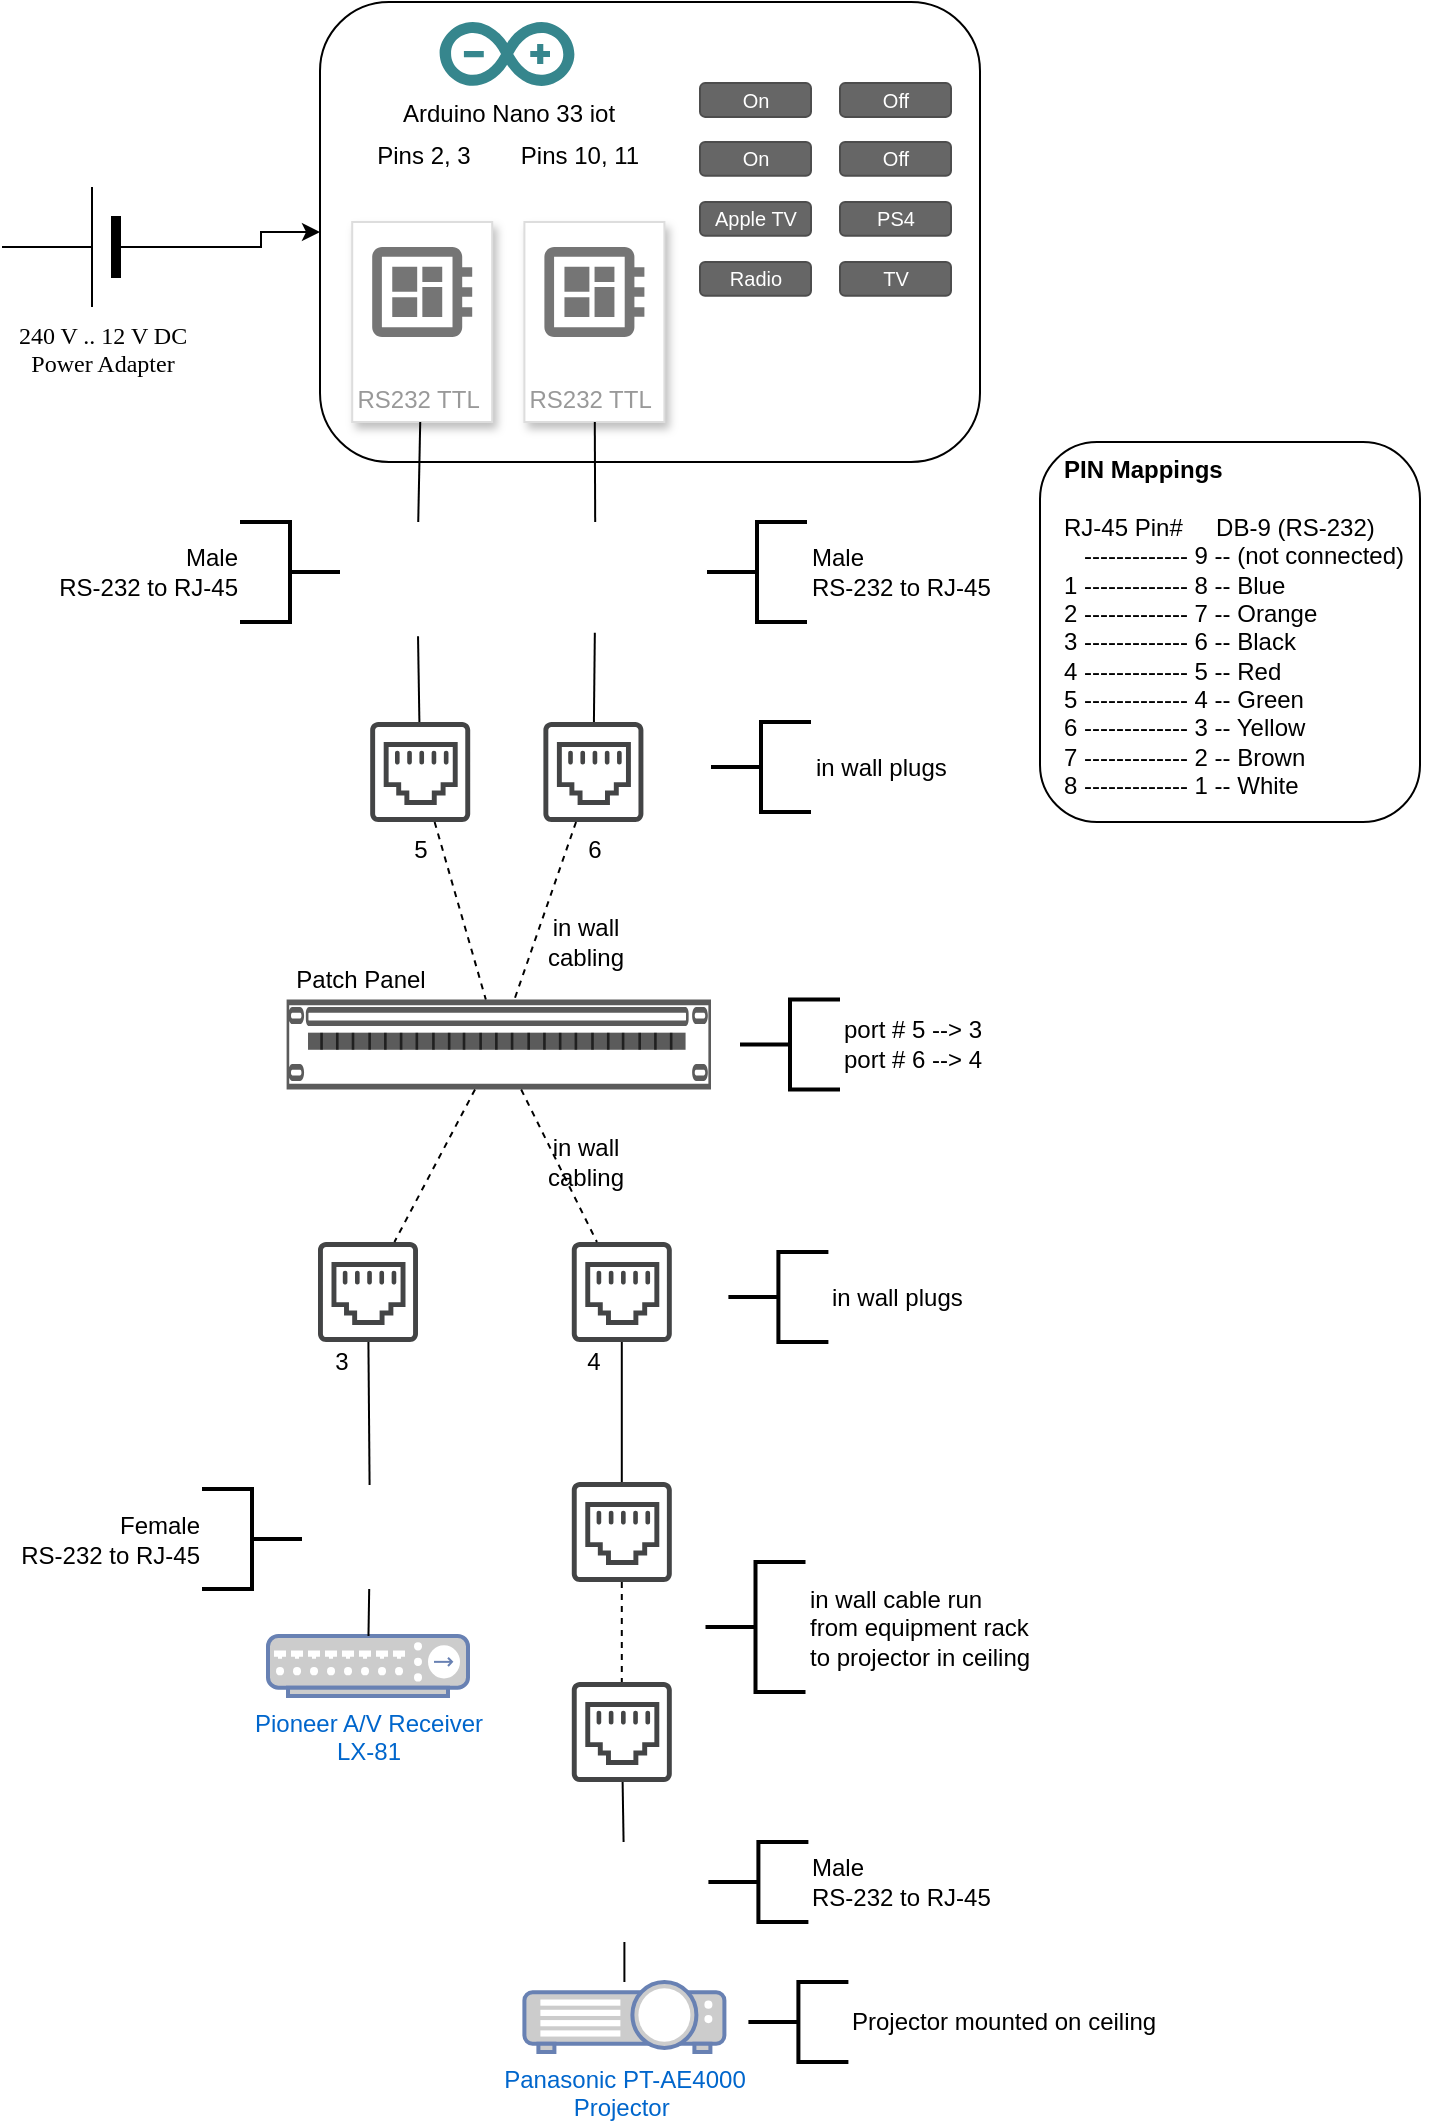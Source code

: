 <mxfile version="14.2.7" type="github">
  <diagram name="Page-1" id="7e0a89b8-554c-2b80-1dc8-d5c74ca68de4">
    <mxGraphModel dx="1301" dy="787" grid="1" gridSize="10" guides="1" tooltips="1" connect="1" arrows="1" fold="1" page="1" pageScale="1" pageWidth="827" pageHeight="1169" background="#ffffff" math="0" shadow="0">
      <root>
        <mxCell id="0" />
        <mxCell id="1" parent="0" />
        <mxCell id="ENBSYhny3J92JrBctLqS-79" value="" style="rounded=1;whiteSpace=wrap;html=1;align=left;" vertex="1" parent="1">
          <mxGeometry x="550" y="230" width="190" height="190" as="geometry" />
        </mxCell>
        <mxCell id="ENBSYhny3J92JrBctLqS-32" style="edgeStyle=orthogonalEdgeStyle;rounded=0;orthogonalLoop=1;jettySize=auto;html=1;exitX=0;exitY=0.5;exitDx=0;exitDy=0;exitPerimeter=0;" edge="1" parent="1" source="1cb643a89b7d889d-7" target="ENBSYhny3J92JrBctLqS-31">
          <mxGeometry relative="1" as="geometry" />
        </mxCell>
        <mxCell id="1cb643a89b7d889d-7" value="240 V .. 12 V DC&lt;br&gt;Power Adapter" style="verticalLabelPosition=bottom;shadow=0;dashed=0;align=center;fillColor=#000000;html=1;verticalAlign=top;strokeWidth=1;shape=mxgraph.electrical.miscellaneous.monocell_battery;rounded=1;comic=0;labelBackgroundColor=none;fontFamily=Verdana;fontSize=12;flipH=1;" parent="1" vertex="1">
          <mxGeometry x="31.0" y="102.5" width="100" height="60" as="geometry" />
        </mxCell>
        <mxCell id="ENBSYhny3J92JrBctLqS-2" value="" style="shape=image;html=1;verticalAlign=top;verticalLabelPosition=bottom;labelBackgroundColor=#ffffff;imageAspect=0;aspect=fixed;image=https://cdn4.iconfinder.com/data/icons/johaupt_free_icons_01/com_plug01.png" vertex="1" parent="1">
          <mxGeometry x="210" y="270" width="57.1" height="57.1" as="geometry" />
        </mxCell>
        <mxCell id="ENBSYhny3J92JrBctLqS-3" value="" style="shape=image;html=1;verticalAlign=top;verticalLabelPosition=bottom;labelBackgroundColor=#ffffff;imageAspect=0;aspect=fixed;image=https://cdn4.iconfinder.com/data/icons/johaupt_free_icons_01/com_plug01.png" vertex="1" parent="1">
          <mxGeometry x="300" y="270" width="55.4" height="55.4" as="geometry" />
        </mxCell>
        <mxCell id="ENBSYhny3J92JrBctLqS-4" value="" style="shape=image;html=1;verticalAlign=top;verticalLabelPosition=bottom;labelBackgroundColor=#ffffff;imageAspect=0;aspect=fixed;image=https://cdn4.iconfinder.com/data/icons/johaupt_free_icons_01/com_plug01.png" vertex="1" parent="1">
          <mxGeometry x="317.2" y="930" width="50" height="50" as="geometry" />
        </mxCell>
        <mxCell id="ENBSYhny3J92JrBctLqS-5" value="" style="shape=image;html=1;verticalAlign=top;verticalLabelPosition=bottom;labelBackgroundColor=#ffffff;imageAspect=0;aspect=fixed;image=https://cdn4.iconfinder.com/data/icons/johaupt_free_icons_01/com_plug01.png" vertex="1" parent="1">
          <mxGeometry x="189.0" y="751.5" width="52" height="52" as="geometry" />
        </mxCell>
        <mxCell id="ENBSYhny3J92JrBctLqS-11" value="5" style="pointerEvents=1;shadow=0;dashed=0;html=1;strokeColor=none;fillColor=#434445;aspect=fixed;labelPosition=center;verticalLabelPosition=bottom;verticalAlign=top;align=center;outlineConnect=0;shape=mxgraph.vvd.ethernet_port;" vertex="1" parent="1">
          <mxGeometry x="215.1" y="370" width="50" height="50" as="geometry" />
        </mxCell>
        <mxCell id="ENBSYhny3J92JrBctLqS-12" value="" style="pointerEvents=1;shadow=0;dashed=0;html=1;strokeColor=none;fillColor=#434445;aspect=fixed;labelPosition=center;verticalLabelPosition=bottom;verticalAlign=top;align=center;outlineConnect=0;shape=mxgraph.vvd.ethernet_port;" vertex="1" parent="1">
          <mxGeometry x="189.0" y="630" width="50" height="50" as="geometry" />
        </mxCell>
        <mxCell id="ENBSYhny3J92JrBctLqS-13" value="6" style="pointerEvents=1;shadow=0;dashed=0;html=1;strokeColor=none;fillColor=#434445;aspect=fixed;labelPosition=center;verticalLabelPosition=bottom;verticalAlign=top;align=center;outlineConnect=0;shape=mxgraph.vvd.ethernet_port;" vertex="1" parent="1">
          <mxGeometry x="301.7" y="370" width="50" height="50" as="geometry" />
        </mxCell>
        <mxCell id="ENBSYhny3J92JrBctLqS-14" value="" style="pointerEvents=1;shadow=0;dashed=0;html=1;strokeColor=none;fillColor=#434445;aspect=fixed;labelPosition=center;verticalLabelPosition=bottom;verticalAlign=top;align=center;outlineConnect=0;shape=mxgraph.vvd.ethernet_port;" vertex="1" parent="1">
          <mxGeometry x="315.9" y="630" width="50" height="50" as="geometry" />
        </mxCell>
        <mxCell id="ENBSYhny3J92JrBctLqS-15" value="" style="endArrow=none;html=1;" edge="1" parent="1" source="ENBSYhny3J92JrBctLqS-2" target="ENBSYhny3J92JrBctLqS-11">
          <mxGeometry width="50" height="50" relative="1" as="geometry">
            <mxPoint x="440" y="570" as="sourcePoint" />
            <mxPoint x="490" y="520" as="targetPoint" />
          </mxGeometry>
        </mxCell>
        <mxCell id="ENBSYhny3J92JrBctLqS-16" value="Male&lt;br&gt;RS-232 to RJ-45" style="strokeWidth=2;html=1;shape=mxgraph.flowchart.annotation_2;align=left;labelPosition=right;pointerEvents=1;" vertex="1" parent="1">
          <mxGeometry x="383.5" y="270" width="50" height="50" as="geometry" />
        </mxCell>
        <mxCell id="ENBSYhny3J92JrBctLqS-17" value="" style="endArrow=none;html=1;" edge="1" parent="1" source="ENBSYhny3J92JrBctLqS-3" target="ENBSYhny3J92JrBctLqS-13">
          <mxGeometry width="50" height="50" relative="1" as="geometry">
            <mxPoint x="321.181" y="332" as="sourcePoint" />
            <mxPoint x="320.649" y="390" as="targetPoint" />
          </mxGeometry>
        </mxCell>
        <mxCell id="ENBSYhny3J92JrBctLqS-18" value="in wall plugs" style="strokeWidth=2;html=1;shape=mxgraph.flowchart.annotation_2;align=left;labelPosition=right;pointerEvents=1;" vertex="1" parent="1">
          <mxGeometry x="385.5" y="370" width="50" height="45" as="geometry" />
        </mxCell>
        <mxCell id="ENBSYhny3J92JrBctLqS-19" value="" style="strokeColor=#666666;html=1;labelPosition=right;align=left;spacingLeft=15;shadow=0;dashed=0;outlineConnect=0;shape=mxgraph.rack.general.cat5e_rack_mount_patch_panel_24_ports;" vertex="1" parent="1">
          <mxGeometry x="173.3" y="508.75" width="212.2" height="45" as="geometry" />
        </mxCell>
        <mxCell id="ENBSYhny3J92JrBctLqS-20" value="port # 5 --&amp;gt; 3&lt;br&gt;port # 6 --&amp;gt; 4" style="strokeWidth=2;html=1;shape=mxgraph.flowchart.annotation_2;align=left;labelPosition=right;pointerEvents=1;" vertex="1" parent="1">
          <mxGeometry x="400" y="508.75" width="50" height="45" as="geometry" />
        </mxCell>
        <mxCell id="ENBSYhny3J92JrBctLqS-21" value="" style="endArrow=none;dashed=1;html=1;" edge="1" parent="1" source="ENBSYhny3J92JrBctLqS-11" target="ENBSYhny3J92JrBctLqS-19">
          <mxGeometry width="50" height="50" relative="1" as="geometry">
            <mxPoint x="550" y="580" as="sourcePoint" />
            <mxPoint x="600" y="530" as="targetPoint" />
          </mxGeometry>
        </mxCell>
        <mxCell id="ENBSYhny3J92JrBctLqS-22" value="" style="endArrow=none;dashed=1;html=1;" edge="1" parent="1" source="ENBSYhny3J92JrBctLqS-13" target="ENBSYhny3J92JrBctLqS-19">
          <mxGeometry width="50" height="50" relative="1" as="geometry">
            <mxPoint x="292.053" y="443.02" as="sourcePoint" />
            <mxPoint x="289.999" y="520.005" as="targetPoint" />
          </mxGeometry>
        </mxCell>
        <mxCell id="ENBSYhny3J92JrBctLqS-23" value="" style="endArrow=none;dashed=1;html=1;" edge="1" parent="1" source="ENBSYhny3J92JrBctLqS-19" target="ENBSYhny3J92JrBctLqS-14">
          <mxGeometry width="50" height="50" relative="1" as="geometry">
            <mxPoint x="323.703" y="603.02" as="sourcePoint" />
            <mxPoint x="321.649" y="680.005" as="targetPoint" />
          </mxGeometry>
        </mxCell>
        <mxCell id="ENBSYhny3J92JrBctLqS-24" value="" style="endArrow=none;dashed=1;html=1;" edge="1" parent="1" source="ENBSYhny3J92JrBctLqS-19" target="ENBSYhny3J92JrBctLqS-12">
          <mxGeometry width="50" height="50" relative="1" as="geometry">
            <mxPoint x="203.823" y="600" as="sourcePoint" />
            <mxPoint x="201.769" y="676.985" as="targetPoint" />
          </mxGeometry>
        </mxCell>
        <mxCell id="ENBSYhny3J92JrBctLqS-25" value="in wall cabling" style="text;html=1;strokeColor=none;fillColor=none;align=center;verticalAlign=middle;whiteSpace=wrap;rounded=0;" vertex="1" parent="1">
          <mxGeometry x="303" y="580" width="40" height="20" as="geometry" />
        </mxCell>
        <mxCell id="ENBSYhny3J92JrBctLqS-26" value="in wall cabling" style="text;html=1;strokeColor=none;fillColor=none;align=center;verticalAlign=middle;whiteSpace=wrap;rounded=0;" vertex="1" parent="1">
          <mxGeometry x="303.0" y="470" width="40" height="20" as="geometry" />
        </mxCell>
        <mxCell id="ENBSYhny3J92JrBctLqS-27" value="in wall plugs" style="strokeWidth=2;html=1;shape=mxgraph.flowchart.annotation_2;align=left;labelPosition=right;pointerEvents=1;" vertex="1" parent="1">
          <mxGeometry x="394.2" y="635" width="50" height="45" as="geometry" />
        </mxCell>
        <mxCell id="ENBSYhny3J92JrBctLqS-28" value="Male&lt;br&gt;RS-232 to RJ-45" style="strokeWidth=2;html=1;shape=mxgraph.flowchart.annotation_2;align=left;labelPosition=right;pointerEvents=1;" vertex="1" parent="1">
          <mxGeometry x="384.2" y="930" width="50" height="40" as="geometry" />
        </mxCell>
        <mxCell id="ENBSYhny3J92JrBctLqS-31" value="" style="rounded=1;whiteSpace=wrap;html=1;" vertex="1" parent="1">
          <mxGeometry x="190" y="10" width="330" height="230" as="geometry" />
        </mxCell>
        <mxCell id="ENBSYhny3J92JrBctLqS-1" value="Arduino Nano 33 iot" style="dashed=0;outlineConnect=0;html=1;align=center;labelPosition=center;verticalLabelPosition=bottom;verticalAlign=top;shape=mxgraph.weblogos.arduino;fillColor=#36868D;strokeColor=none" vertex="1" parent="1">
          <mxGeometry x="249.8" y="20" width="67.4" height="32" as="geometry" />
        </mxCell>
        <mxCell id="ENBSYhny3J92JrBctLqS-33" value="RS232 TTL " style="strokeColor=#dddddd;shadow=1;strokeWidth=1;rounded=1;absoluteArcSize=1;arcSize=0;labelPosition=center;verticalLabelPosition=middle;align=center;verticalAlign=bottom;spacingLeft=0;fontColor=#999999;fontSize=12;whiteSpace=wrap;spacingBottom=2;" vertex="1" parent="1">
          <mxGeometry x="206.1" y="120" width="70" height="100" as="geometry" />
        </mxCell>
        <mxCell id="ENBSYhny3J92JrBctLqS-34" value="" style="dashed=0;connectable=0;html=1;fillColor=#757575;strokeColor=none;shape=mxgraph.gcp2.circuit_board;part=1;" vertex="1" parent="ENBSYhny3J92JrBctLqS-33">
          <mxGeometry x="0.5" width="50" height="45" relative="1" as="geometry">
            <mxPoint x="-25" y="12.5" as="offset" />
          </mxGeometry>
        </mxCell>
        <mxCell id="ENBSYhny3J92JrBctLqS-36" value="RS232 TTL " style="strokeColor=#dddddd;shadow=1;strokeWidth=1;rounded=1;absoluteArcSize=1;arcSize=0;labelPosition=center;verticalLabelPosition=middle;align=center;verticalAlign=bottom;spacingLeft=0;fontColor=#999999;fontSize=12;whiteSpace=wrap;spacingBottom=2;" vertex="1" parent="1">
          <mxGeometry x="292.2" y="120" width="70" height="100" as="geometry" />
        </mxCell>
        <mxCell id="ENBSYhny3J92JrBctLqS-37" value="" style="dashed=0;connectable=0;html=1;fillColor=#757575;strokeColor=none;shape=mxgraph.gcp2.circuit_board;part=1;" vertex="1" parent="ENBSYhny3J92JrBctLqS-36">
          <mxGeometry x="0.5" width="50" height="45" relative="1" as="geometry">
            <mxPoint x="-25" y="12.5" as="offset" />
          </mxGeometry>
        </mxCell>
        <mxCell id="ENBSYhny3J92JrBctLqS-38" value="On" style="rounded=1;html=1;shadow=0;dashed=0;whiteSpace=wrap;fontSize=10;fillColor=#666666;align=center;strokeColor=#4D4D4D;fontColor=#ffffff;" vertex="1" parent="1">
          <mxGeometry x="380" y="50.56" width="55.5" height="16.88" as="geometry" />
        </mxCell>
        <mxCell id="ENBSYhny3J92JrBctLqS-39" value="Off" style="rounded=1;html=1;shadow=0;dashed=0;whiteSpace=wrap;fontSize=10;fillColor=#666666;align=center;strokeColor=#4D4D4D;fontColor=#ffffff;" vertex="1" parent="1">
          <mxGeometry x="450" y="50.56" width="55.5" height="16.88" as="geometry" />
        </mxCell>
        <mxCell id="ENBSYhny3J92JrBctLqS-40" value="Off" style="rounded=1;html=1;shadow=0;dashed=0;whiteSpace=wrap;fontSize=10;fillColor=#666666;align=center;strokeColor=#4D4D4D;fontColor=#ffffff;" vertex="1" parent="1">
          <mxGeometry x="450" y="80" width="55.5" height="16.88" as="geometry" />
        </mxCell>
        <mxCell id="ENBSYhny3J92JrBctLqS-41" value="On" style="rounded=1;html=1;shadow=0;dashed=0;whiteSpace=wrap;fontSize=10;fillColor=#666666;align=center;strokeColor=#4D4D4D;fontColor=#ffffff;" vertex="1" parent="1">
          <mxGeometry x="380" y="80" width="55.5" height="16.88" as="geometry" />
        </mxCell>
        <mxCell id="ENBSYhny3J92JrBctLqS-42" value="PS4" style="rounded=1;html=1;shadow=0;dashed=0;whiteSpace=wrap;fontSize=10;fillColor=#666666;align=center;strokeColor=#4D4D4D;fontColor=#ffffff;" vertex="1" parent="1">
          <mxGeometry x="450" y="110" width="55.5" height="16.88" as="geometry" />
        </mxCell>
        <mxCell id="ENBSYhny3J92JrBctLqS-43" value="Radio" style="rounded=1;html=1;shadow=0;dashed=0;whiteSpace=wrap;fontSize=10;fillColor=#666666;align=center;strokeColor=#4D4D4D;fontColor=#ffffff;" vertex="1" parent="1">
          <mxGeometry x="380" y="140" width="55.5" height="16.88" as="geometry" />
        </mxCell>
        <mxCell id="ENBSYhny3J92JrBctLqS-44" value="TV" style="rounded=1;html=1;shadow=0;dashed=0;whiteSpace=wrap;fontSize=10;fillColor=#666666;align=center;strokeColor=#4D4D4D;fontColor=#ffffff;" vertex="1" parent="1">
          <mxGeometry x="450" y="140" width="55.5" height="16.88" as="geometry" />
        </mxCell>
        <mxCell id="ENBSYhny3J92JrBctLqS-45" value="Apple TV" style="rounded=1;html=1;shadow=0;dashed=0;whiteSpace=wrap;fontSize=10;fillColor=#666666;align=center;strokeColor=#4D4D4D;fontColor=#ffffff;" vertex="1" parent="1">
          <mxGeometry x="380" y="110" width="55.5" height="16.88" as="geometry" />
        </mxCell>
        <mxCell id="ENBSYhny3J92JrBctLqS-46" value="" style="endArrow=none;html=1;" edge="1" parent="1" source="ENBSYhny3J92JrBctLqS-2" target="ENBSYhny3J92JrBctLqS-33">
          <mxGeometry width="50" height="50" relative="1" as="geometry">
            <mxPoint x="248" y="300" as="sourcePoint" />
            <mxPoint x="298" y="250" as="targetPoint" />
          </mxGeometry>
        </mxCell>
        <mxCell id="ENBSYhny3J92JrBctLqS-47" value="" style="endArrow=none;html=1;" edge="1" parent="1" source="ENBSYhny3J92JrBctLqS-3" target="ENBSYhny3J92JrBctLqS-36">
          <mxGeometry width="50" height="50" relative="1" as="geometry">
            <mxPoint x="331.541" y="290" as="sourcePoint" />
            <mxPoint x="347.997" y="230" as="targetPoint" />
          </mxGeometry>
        </mxCell>
        <mxCell id="ENBSYhny3J92JrBctLqS-51" value="" style="pointerEvents=1;shadow=0;dashed=0;html=1;strokeColor=none;fillColor=#434445;aspect=fixed;labelPosition=center;verticalLabelPosition=bottom;verticalAlign=top;align=center;outlineConnect=0;shape=mxgraph.vvd.ethernet_port;" vertex="1" parent="1">
          <mxGeometry x="315.9" y="750" width="50" height="50" as="geometry" />
        </mxCell>
        <mxCell id="ENBSYhny3J92JrBctLqS-52" value="" style="pointerEvents=1;shadow=0;dashed=0;html=1;strokeColor=none;fillColor=#434445;aspect=fixed;labelPosition=center;verticalLabelPosition=bottom;verticalAlign=top;align=center;outlineConnect=0;shape=mxgraph.vvd.ethernet_port;" vertex="1" parent="1">
          <mxGeometry x="315.9" y="850" width="50" height="50" as="geometry" />
        </mxCell>
        <mxCell id="ENBSYhny3J92JrBctLqS-54" value="" style="endArrow=none;html=1;" edge="1" parent="1" source="ENBSYhny3J92JrBctLqS-51" target="ENBSYhny3J92JrBctLqS-14">
          <mxGeometry width="50" height="50" relative="1" as="geometry">
            <mxPoint x="564.2" y="750" as="sourcePoint" />
            <mxPoint x="614.2" y="700" as="targetPoint" />
          </mxGeometry>
        </mxCell>
        <mxCell id="ENBSYhny3J92JrBctLqS-55" value="" style="endArrow=none;dashed=1;html=1;" edge="1" parent="1" source="ENBSYhny3J92JrBctLqS-51" target="ENBSYhny3J92JrBctLqS-52">
          <mxGeometry width="50" height="50" relative="1" as="geometry">
            <mxPoint x="506.828" y="830" as="sourcePoint" />
            <mxPoint x="477.068" y="906.25" as="targetPoint" />
          </mxGeometry>
        </mxCell>
        <mxCell id="ENBSYhny3J92JrBctLqS-56" value="in wall cable run&lt;br&gt;from equipment rack &lt;br&gt;to projector in ceiling" style="strokeWidth=2;html=1;shape=mxgraph.flowchart.annotation_2;align=left;labelPosition=right;pointerEvents=1;" vertex="1" parent="1">
          <mxGeometry x="382.75" y="790" width="50" height="65" as="geometry" />
        </mxCell>
        <mxCell id="ENBSYhny3J92JrBctLqS-57" value="" style="endArrow=none;html=1;" edge="1" parent="1" source="ENBSYhny3J92JrBctLqS-4" target="ENBSYhny3J92JrBctLqS-52">
          <mxGeometry width="50" height="50" relative="1" as="geometry">
            <mxPoint x="384.2" y="1030" as="sourcePoint" />
            <mxPoint x="384.2" y="960" as="targetPoint" />
          </mxGeometry>
        </mxCell>
        <mxCell id="ENBSYhny3J92JrBctLqS-61" value="" style="endArrow=none;html=1;" edge="1" parent="1" source="ENBSYhny3J92JrBctLqS-5" target="ENBSYhny3J92JrBctLqS-12">
          <mxGeometry width="50" height="50" relative="1" as="geometry">
            <mxPoint x="542.9" y="910" as="sourcePoint" />
            <mxPoint x="592.9" y="860" as="targetPoint" />
          </mxGeometry>
        </mxCell>
        <mxCell id="ENBSYhny3J92JrBctLqS-62" value="Panasonic PT-AE4000&lt;br&gt;Projector&amp;nbsp;" style="fontColor=#0066CC;verticalAlign=top;verticalLabelPosition=bottom;labelPosition=center;align=center;html=1;outlineConnect=0;fillColor=#CCCCCC;strokeColor=#6881B3;gradientColor=none;gradientDirection=north;strokeWidth=2;shape=mxgraph.networks.video_projector;" vertex="1" parent="1">
          <mxGeometry x="292.2" y="1000" width="100" height="35" as="geometry" />
        </mxCell>
        <mxCell id="ENBSYhny3J92JrBctLqS-63" value="" style="endArrow=none;html=1;" edge="1" parent="1" source="ENBSYhny3J92JrBctLqS-62" target="ENBSYhny3J92JrBctLqS-4">
          <mxGeometry width="50" height="50" relative="1" as="geometry">
            <mxPoint x="574.2" y="920" as="sourcePoint" />
            <mxPoint x="624.2" y="870" as="targetPoint" />
          </mxGeometry>
        </mxCell>
        <mxCell id="ENBSYhny3J92JrBctLqS-64" value="Projector mounted on ceiling" style="strokeWidth=2;html=1;shape=mxgraph.flowchart.annotation_2;align=left;labelPosition=right;pointerEvents=1;" vertex="1" parent="1">
          <mxGeometry x="404.2" y="1000" width="50" height="40" as="geometry" />
        </mxCell>
        <mxCell id="ENBSYhny3J92JrBctLqS-66" value="Pioneer A/V Receiver&lt;br&gt;LX-81" style="fontColor=#0066CC;verticalAlign=top;verticalLabelPosition=bottom;labelPosition=center;align=center;html=1;outlineConnect=0;fillColor=#CCCCCC;strokeColor=#6881B3;gradientColor=none;gradientDirection=north;strokeWidth=2;shape=mxgraph.networks.hub;" vertex="1" parent="1">
          <mxGeometry x="164" y="827" width="100" height="30" as="geometry" />
        </mxCell>
        <mxCell id="ENBSYhny3J92JrBctLqS-67" value="" style="endArrow=none;html=1;" edge="1" parent="1" source="ENBSYhny3J92JrBctLqS-66" target="ENBSYhny3J92JrBctLqS-5">
          <mxGeometry width="50" height="50" relative="1" as="geometry">
            <mxPoint x="123.488" y="851.5" as="sourcePoint" />
            <mxPoint x="122.904" y="780" as="targetPoint" />
          </mxGeometry>
        </mxCell>
        <mxCell id="ENBSYhny3J92JrBctLqS-71" value="Female&lt;br&gt;RS-232 to RJ-45" style="strokeWidth=2;html=1;shape=mxgraph.flowchart.annotation_2;align=right;labelPosition=left;pointerEvents=1;flipH=1;verticalLabelPosition=middle;verticalAlign=middle;" vertex="1" parent="1">
          <mxGeometry x="131" y="753.5" width="50" height="50" as="geometry" />
        </mxCell>
        <mxCell id="ENBSYhny3J92JrBctLqS-72" value="3" style="text;html=1;strokeColor=none;fillColor=none;align=center;verticalAlign=middle;whiteSpace=wrap;rounded=0;" vertex="1" parent="1">
          <mxGeometry x="181" y="680" width="40" height="20" as="geometry" />
        </mxCell>
        <mxCell id="ENBSYhny3J92JrBctLqS-73" value="4" style="text;html=1;strokeColor=none;fillColor=none;align=center;verticalAlign=middle;whiteSpace=wrap;rounded=0;" vertex="1" parent="1">
          <mxGeometry x="307.2" y="680" width="40" height="20" as="geometry" />
        </mxCell>
        <mxCell id="ENBSYhny3J92JrBctLqS-74" value="Male&lt;br&gt;RS-232 to RJ-45" style="strokeWidth=2;html=1;shape=mxgraph.flowchart.annotation_2;align=right;labelPosition=left;pointerEvents=1;flipH=1;verticalLabelPosition=middle;verticalAlign=middle;" vertex="1" parent="1">
          <mxGeometry x="150" y="270" width="50" height="50" as="geometry" />
        </mxCell>
        <mxCell id="ENBSYhny3J92JrBctLqS-77" value="Patch Panel" style="text;html=1;strokeColor=none;fillColor=none;align=center;verticalAlign=middle;whiteSpace=wrap;rounded=0;" vertex="1" parent="1">
          <mxGeometry x="173.3" y="488.75" width="74.9" height="20" as="geometry" />
        </mxCell>
        <mxCell id="ENBSYhny3J92JrBctLqS-78" value="&lt;div&gt;&lt;b&gt;PIN Mappings&lt;/b&gt;&lt;/div&gt;&lt;div&gt;&lt;br&gt;&lt;/div&gt;&lt;div&gt;RJ-45 Pin# &amp;nbsp; &amp;nbsp; DB-9 (RS-232)&lt;/div&gt;&lt;div&gt;&amp;nbsp; &amp;nbsp;------------- 9 -- (not connected)&lt;/div&gt;&lt;div&gt;1 ------------- 8 -- Blue&lt;/div&gt;&lt;div&gt;2 ------------- 7 -- Orange&lt;/div&gt;&lt;div&gt;3 ------------- 6 -- Black&lt;/div&gt;&lt;div&gt;4 ------------- 5 -- Red&lt;/div&gt;&lt;div&gt;5 ------------- 4 -- Green&lt;/div&gt;&lt;div&gt;6 ------------- 3 -- Yellow&lt;/div&gt;&lt;div&gt;7 ------------- 2 -- Brown&lt;/div&gt;&lt;div&gt;8 ------------- 1 -- White&lt;/div&gt;&lt;div&gt;&lt;br&gt;&lt;/div&gt;" style="text;html=1;strokeColor=none;fillColor=none;align=left;verticalAlign=middle;whiteSpace=wrap;rounded=0;labelBorderColor=none;" vertex="1" parent="1">
          <mxGeometry x="560" y="240" width="190" height="180" as="geometry" />
        </mxCell>
        <mxCell id="ENBSYhny3J92JrBctLqS-82" value="Pins 2, 3" style="text;html=1;strokeColor=none;fillColor=none;align=center;verticalAlign=middle;whiteSpace=wrap;rounded=0;" vertex="1" parent="1">
          <mxGeometry x="217.1" y="76.88" width="50" height="20" as="geometry" />
        </mxCell>
        <mxCell id="ENBSYhny3J92JrBctLqS-83" value="Pins 10, 11" style="text;html=1;strokeColor=none;fillColor=none;align=center;verticalAlign=middle;whiteSpace=wrap;rounded=0;" vertex="1" parent="1">
          <mxGeometry x="285.4" y="76.88" width="70" height="20" as="geometry" />
        </mxCell>
      </root>
    </mxGraphModel>
  </diagram>
</mxfile>
